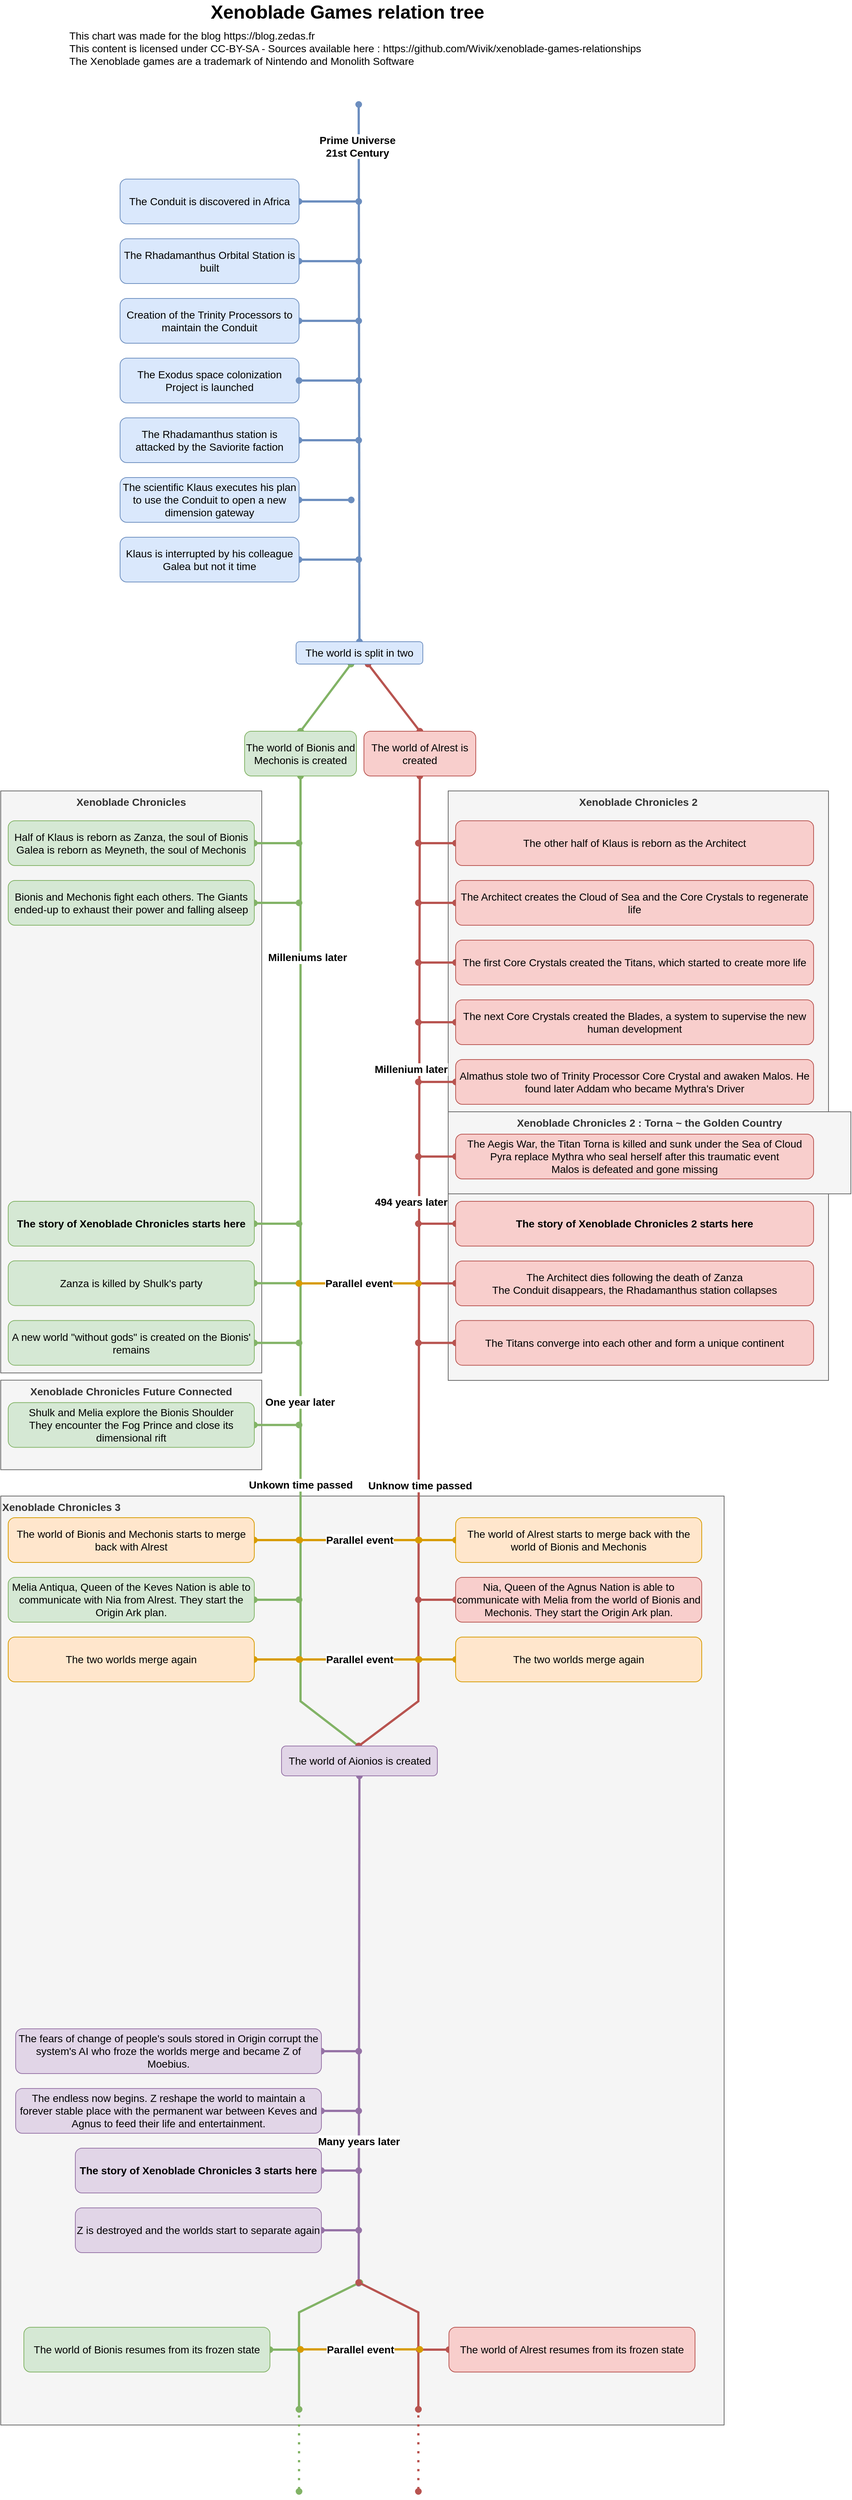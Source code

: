 <mxfile version="21.2.9" type="github">
  <diagram id="g0gpbgOEyBxve5Y06RnL" name="Page-1">
    <mxGraphModel dx="1830" dy="2279" grid="1" gridSize="10" guides="1" tooltips="1" connect="1" arrows="1" fold="1" page="1" pageScale="1" pageWidth="827" pageHeight="1169" math="0" shadow="0">
      <root>
        <mxCell id="0" />
        <mxCell id="1" parent="0" />
        <mxCell id="NbJ8_3fw0q7Cs4NqjaX1-93" value="Xenoblade Chronicles 3" style="rounded=0;whiteSpace=wrap;html=1;fontFamily=Helvetica;fontSize=14;fontStyle=1;verticalAlign=top;fillColor=#f5f5f5;strokeColor=#666666;fontColor=#333333;align=left;" parent="1" vertex="1">
          <mxGeometry x="-160" y="1865" width="970" height="1245" as="geometry" />
        </mxCell>
        <mxCell id="NbJ8_3fw0q7Cs4NqjaX1-61" value="Xenoblade Chronicles 2" style="rounded=0;whiteSpace=wrap;html=1;fontFamily=Helvetica;fontSize=14;fontStyle=1;verticalAlign=top;fillColor=#f5f5f5;strokeColor=#666666;fontColor=#333333;" parent="1" vertex="1">
          <mxGeometry x="440" y="920" width="510" height="790" as="geometry" />
        </mxCell>
        <mxCell id="NbJ8_3fw0q7Cs4NqjaX1-60" value="Xenoblade Chronicles 2 : Torna ~ the Golden Country" style="rounded=0;whiteSpace=wrap;html=1;fontFamily=Helvetica;fontSize=14;fontStyle=1;verticalAlign=top;fillColor=#f5f5f5;strokeColor=#666666;fontColor=#333333;" parent="1" vertex="1">
          <mxGeometry x="440" y="1350" width="540" height="110" as="geometry" />
        </mxCell>
        <mxCell id="NbJ8_3fw0q7Cs4NqjaX1-46" value="Xenoblade Chronicles Future Connected" style="rounded=0;whiteSpace=wrap;html=1;fontFamily=Helvetica;fontSize=14;fontStyle=1;verticalAlign=top;fillColor=#f5f5f5;strokeColor=#666666;fontColor=#333333;" parent="1" vertex="1">
          <mxGeometry x="-160" y="1709.71" width="350" height="120" as="geometry" />
        </mxCell>
        <mxCell id="NbJ8_3fw0q7Cs4NqjaX1-45" value="Xenoblade Chronicles" style="rounded=0;whiteSpace=wrap;html=1;fontFamily=Helvetica;fontSize=14;fontStyle=1;verticalAlign=top;fillColor=#f5f5f5;strokeColor=#666666;fontColor=#333333;" parent="1" vertex="1">
          <mxGeometry x="-160" y="920" width="350" height="780" as="geometry" />
        </mxCell>
        <mxCell id="NbJ8_3fw0q7Cs4NqjaX1-1" value="" style="endArrow=oval;html=1;rounded=0;strokeWidth=3;fillColor=#dae8fc;strokeColor=#6c8ebf;startArrow=oval;startFill=1;endFill=1;exitX=0.5;exitY=0;exitDx=0;exitDy=0;fontSize=14;" parent="1" source="NbJ8_3fw0q7Cs4NqjaX1-23" edge="1">
          <mxGeometry width="50" height="50" relative="1" as="geometry">
            <mxPoint x="320" y="720" as="sourcePoint" />
            <mxPoint x="320" as="targetPoint" />
          </mxGeometry>
        </mxCell>
        <mxCell id="NbJ8_3fw0q7Cs4NqjaX1-4" value="Prime Universe&lt;br style=&quot;font-size: 14px;&quot;&gt;21st Century" style="edgeLabel;html=1;align=center;verticalAlign=middle;resizable=0;points=[];fontStyle=1;fontSize=14;" parent="NbJ8_3fw0q7Cs4NqjaX1-1" vertex="1" connectable="0">
          <mxGeometry x="0.844" y="2" relative="1" as="geometry">
            <mxPoint as="offset" />
          </mxGeometry>
        </mxCell>
        <mxCell id="NbJ8_3fw0q7Cs4NqjaX1-2" value="Xenoblade Games relation tree" style="text;html=1;strokeColor=none;fillColor=none;align=center;verticalAlign=middle;whiteSpace=wrap;rounded=0;fontSize=25;fontStyle=1" parent="1" vertex="1">
          <mxGeometry x="55" y="-140" width="500" height="30" as="geometry" />
        </mxCell>
        <mxCell id="NbJ8_3fw0q7Cs4NqjaX1-10" style="edgeStyle=none;shape=connector;rounded=0;orthogonalLoop=1;jettySize=auto;html=1;labelBackgroundColor=default;fontFamily=Helvetica;fontSize=14;fontColor=default;startArrow=oval;startFill=1;endArrow=oval;endFill=1;strokeColor=#6c8ebf;strokeWidth=3;fillColor=#dae8fc;" parent="1" source="NbJ8_3fw0q7Cs4NqjaX1-9" edge="1">
          <mxGeometry relative="1" as="geometry">
            <mxPoint x="320" y="130" as="targetPoint" />
          </mxGeometry>
        </mxCell>
        <mxCell id="NbJ8_3fw0q7Cs4NqjaX1-9" value="The Conduit is discovered in Africa" style="rounded=1;whiteSpace=wrap;html=1;fontFamily=Helvetica;fontSize=14;fillColor=#dae8fc;strokeColor=#6c8ebf;" parent="1" vertex="1">
          <mxGeometry y="100" width="240" height="60" as="geometry" />
        </mxCell>
        <mxCell id="NbJ8_3fw0q7Cs4NqjaX1-12" style="edgeStyle=none;shape=connector;rounded=0;orthogonalLoop=1;jettySize=auto;html=1;labelBackgroundColor=default;fontFamily=Helvetica;fontSize=14;fontColor=default;startArrow=oval;startFill=1;endArrow=oval;endFill=1;strokeColor=#6c8ebf;strokeWidth=3;fillColor=#dae8fc;" parent="1" source="NbJ8_3fw0q7Cs4NqjaX1-11" edge="1">
          <mxGeometry relative="1" as="geometry">
            <mxPoint x="320" y="210" as="targetPoint" />
          </mxGeometry>
        </mxCell>
        <mxCell id="NbJ8_3fw0q7Cs4NqjaX1-11" value="The Rhadamanthus Orbital Station is built" style="rounded=1;whiteSpace=wrap;html=1;fontFamily=Helvetica;fontSize=14;fillColor=#dae8fc;strokeColor=#6c8ebf;" parent="1" vertex="1">
          <mxGeometry y="180" width="240" height="60" as="geometry" />
        </mxCell>
        <mxCell id="NbJ8_3fw0q7Cs4NqjaX1-14" style="edgeStyle=none;shape=connector;rounded=0;orthogonalLoop=1;jettySize=auto;html=1;labelBackgroundColor=default;fontFamily=Helvetica;fontSize=14;fontColor=default;startArrow=oval;startFill=1;endArrow=oval;endFill=1;strokeColor=#6c8ebf;strokeWidth=3;fillColor=#dae8fc;" parent="1" source="NbJ8_3fw0q7Cs4NqjaX1-13" edge="1">
          <mxGeometry relative="1" as="geometry">
            <mxPoint x="320" y="290" as="targetPoint" />
          </mxGeometry>
        </mxCell>
        <mxCell id="NbJ8_3fw0q7Cs4NqjaX1-13" value="Creation of the Trinity Processors to maintain the Conduit" style="rounded=1;whiteSpace=wrap;html=1;fontFamily=Helvetica;fontSize=14;fillColor=#dae8fc;strokeColor=#6c8ebf;" parent="1" vertex="1">
          <mxGeometry y="260" width="240" height="60" as="geometry" />
        </mxCell>
        <mxCell id="NbJ8_3fw0q7Cs4NqjaX1-16" style="edgeStyle=none;shape=connector;rounded=0;orthogonalLoop=1;jettySize=auto;html=1;labelBackgroundColor=default;fontFamily=Helvetica;fontSize=14;fontColor=default;startArrow=oval;startFill=1;endArrow=oval;endFill=1;strokeColor=#6c8ebf;strokeWidth=3;fillColor=#dae8fc;" parent="1" source="NbJ8_3fw0q7Cs4NqjaX1-15" edge="1">
          <mxGeometry relative="1" as="geometry">
            <mxPoint x="320" y="450" as="targetPoint" />
          </mxGeometry>
        </mxCell>
        <mxCell id="NbJ8_3fw0q7Cs4NqjaX1-15" value="The Rhadamanthus station is attacked by the Saviorite faction" style="rounded=1;whiteSpace=wrap;html=1;fontFamily=Helvetica;fontSize=14;fillColor=#dae8fc;strokeColor=#6c8ebf;" parent="1" vertex="1">
          <mxGeometry y="420" width="240" height="60" as="geometry" />
        </mxCell>
        <mxCell id="NbJ8_3fw0q7Cs4NqjaX1-18" style="edgeStyle=none;shape=connector;rounded=0;orthogonalLoop=1;jettySize=auto;html=1;labelBackgroundColor=default;fontFamily=Helvetica;fontSize=14;fontColor=default;startArrow=oval;startFill=1;endArrow=oval;endFill=1;strokeColor=#6c8ebf;strokeWidth=3;fillColor=#dae8fc;" parent="1" source="NbJ8_3fw0q7Cs4NqjaX1-17" edge="1">
          <mxGeometry relative="1" as="geometry">
            <mxPoint x="310" y="530" as="targetPoint" />
          </mxGeometry>
        </mxCell>
        <mxCell id="NbJ8_3fw0q7Cs4NqjaX1-17" value="The scientific Klaus executes his plan to use the Conduit to open a new dimension gateway" style="rounded=1;whiteSpace=wrap;html=1;fontFamily=Helvetica;fontSize=14;fillColor=#dae8fc;strokeColor=#6c8ebf;" parent="1" vertex="1">
          <mxGeometry y="500" width="240" height="60" as="geometry" />
        </mxCell>
        <mxCell id="NbJ8_3fw0q7Cs4NqjaX1-20" style="edgeStyle=none;shape=connector;rounded=0;orthogonalLoop=1;jettySize=auto;html=1;labelBackgroundColor=default;fontFamily=Helvetica;fontSize=14;fontColor=default;startArrow=oval;startFill=1;endArrow=oval;endFill=1;strokeColor=#6c8ebf;strokeWidth=3;fillColor=#dae8fc;" parent="1" source="NbJ8_3fw0q7Cs4NqjaX1-19" edge="1">
          <mxGeometry relative="1" as="geometry">
            <mxPoint x="320" y="610" as="targetPoint" />
          </mxGeometry>
        </mxCell>
        <mxCell id="NbJ8_3fw0q7Cs4NqjaX1-19" value="Klaus is interrupted by his colleague Galea but not it time" style="rounded=1;whiteSpace=wrap;html=1;fontFamily=Helvetica;fontSize=14;fillColor=#dae8fc;strokeColor=#6c8ebf;" parent="1" vertex="1">
          <mxGeometry y="580" width="240" height="60" as="geometry" />
        </mxCell>
        <mxCell id="NbJ8_3fw0q7Cs4NqjaX1-24" style="edgeStyle=none;shape=connector;rounded=0;orthogonalLoop=1;jettySize=auto;html=1;labelBackgroundColor=default;fontFamily=Helvetica;fontSize=14;fontColor=default;startArrow=oval;startFill=1;endArrow=oval;endFill=1;strokeColor=#82b366;strokeWidth=3;fillColor=#d5e8d4;entryX=0.5;entryY=0;entryDx=0;entryDy=0;" parent="1" source="NbJ8_3fw0q7Cs4NqjaX1-23" target="NbJ8_3fw0q7Cs4NqjaX1-26" edge="1">
          <mxGeometry relative="1" as="geometry">
            <mxPoint x="240" y="840" as="targetPoint" />
          </mxGeometry>
        </mxCell>
        <mxCell id="NbJ8_3fw0q7Cs4NqjaX1-25" style="edgeStyle=none;shape=connector;rounded=0;orthogonalLoop=1;jettySize=auto;html=1;labelBackgroundColor=default;fontFamily=Helvetica;fontSize=14;fontColor=default;startArrow=oval;startFill=1;endArrow=oval;endFill=1;strokeColor=#b85450;strokeWidth=3;fillColor=#f8cecc;entryX=0.5;entryY=0;entryDx=0;entryDy=0;" parent="1" source="NbJ8_3fw0q7Cs4NqjaX1-23" target="NbJ8_3fw0q7Cs4NqjaX1-27" edge="1">
          <mxGeometry relative="1" as="geometry">
            <mxPoint x="400" y="840" as="targetPoint" />
          </mxGeometry>
        </mxCell>
        <mxCell id="NbJ8_3fw0q7Cs4NqjaX1-23" value="The world is split in two" style="rounded=1;whiteSpace=wrap;html=1;fontFamily=Helvetica;fontSize=14;fillColor=#dae8fc;strokeColor=#6c8ebf;" parent="1" vertex="1">
          <mxGeometry x="236" y="720" width="170" height="30" as="geometry" />
        </mxCell>
        <mxCell id="NbJ8_3fw0q7Cs4NqjaX1-29" value="" style="edgeStyle=none;shape=connector;rounded=0;orthogonalLoop=1;jettySize=auto;html=1;labelBackgroundColor=default;fontFamily=Helvetica;fontSize=14;fontColor=default;startArrow=oval;startFill=1;endArrow=oval;endFill=1;strokeColor=#82b366;strokeWidth=3;fillColor=#d5e8d4;" parent="1" source="NbJ8_3fw0q7Cs4NqjaX1-26" edge="1">
          <mxGeometry relative="1" as="geometry">
            <mxPoint x="320" y="2200" as="targetPoint" />
            <Array as="points">
              <mxPoint x="242" y="2140" />
            </Array>
          </mxGeometry>
        </mxCell>
        <mxCell id="NbJ8_3fw0q7Cs4NqjaX1-35" value="Milleniums later" style="edgeLabel;html=1;align=center;verticalAlign=middle;resizable=0;points=[];fontSize=14;fontFamily=Helvetica;fontColor=default;fontStyle=1" parent="NbJ8_3fw0q7Cs4NqjaX1-29" vertex="1" connectable="0">
          <mxGeometry x="0.178" y="-1" relative="1" as="geometry">
            <mxPoint x="10" y="-546" as="offset" />
          </mxGeometry>
        </mxCell>
        <mxCell id="NbJ8_3fw0q7Cs4NqjaX1-69" value="One year later" style="edgeLabel;html=1;align=center;verticalAlign=middle;resizable=0;points=[];fontSize=14;fontFamily=Helvetica;fontColor=default;fontStyle=1" parent="NbJ8_3fw0q7Cs4NqjaX1-29" vertex="1" connectable="0">
          <mxGeometry x="0.529" y="-1" relative="1" as="geometry">
            <mxPoint y="-184" as="offset" />
          </mxGeometry>
        </mxCell>
        <mxCell id="NbJ8_3fw0q7Cs4NqjaX1-80" value="Unkown time passed" style="edgeLabel;html=1;align=center;verticalAlign=middle;resizable=0;points=[];fontSize=14;fontFamily=Helvetica;fontColor=default;fontStyle=1" parent="NbJ8_3fw0q7Cs4NqjaX1-29" vertex="1" connectable="0">
          <mxGeometry x="0.749" y="-2" relative="1" as="geometry">
            <mxPoint x="2" y="-221" as="offset" />
          </mxGeometry>
        </mxCell>
        <mxCell id="NbJ8_3fw0q7Cs4NqjaX1-26" value="The world of Bionis and Mechonis is created" style="rounded=1;whiteSpace=wrap;html=1;fontFamily=Helvetica;fontSize=14;fillColor=#d5e8d4;strokeColor=#82b366;" parent="1" vertex="1">
          <mxGeometry x="167" y="840" width="150" height="60" as="geometry" />
        </mxCell>
        <mxCell id="NbJ8_3fw0q7Cs4NqjaX1-47" style="edgeStyle=none;orthogonalLoop=1;jettySize=auto;html=1;fontFamily=Helvetica;fontSize=14;fontColor=default;startArrow=oval;startFill=1;endArrow=oval;endFill=1;rounded=0;strokeColor=#b85450;strokeWidth=3;fillColor=#f8cecc;" parent="1" source="NbJ8_3fw0q7Cs4NqjaX1-27" edge="1">
          <mxGeometry relative="1" as="geometry">
            <mxPoint x="320" y="2200" as="targetPoint" />
            <Array as="points">
              <mxPoint x="400" y="2140" />
            </Array>
          </mxGeometry>
        </mxCell>
        <mxCell id="NbJ8_3fw0q7Cs4NqjaX1-63" value="Millenium later" style="edgeLabel;html=1;align=center;verticalAlign=middle;resizable=0;points=[];fontSize=14;fontFamily=Helvetica;fontColor=default;fontStyle=1" parent="NbJ8_3fw0q7Cs4NqjaX1-47" vertex="1" connectable="0">
          <mxGeometry x="0.146" y="-3" relative="1" as="geometry">
            <mxPoint x="-8" y="-375" as="offset" />
          </mxGeometry>
        </mxCell>
        <mxCell id="NbJ8_3fw0q7Cs4NqjaX1-68" value="494 years later" style="edgeLabel;html=1;align=center;verticalAlign=middle;resizable=0;points=[];fontSize=14;fontFamily=Helvetica;fontColor=default;fontStyle=1" parent="NbJ8_3fw0q7Cs4NqjaX1-47" vertex="1" connectable="0">
          <mxGeometry x="0.775" y="-3" relative="1" as="geometry">
            <mxPoint x="-7" y="-619" as="offset" />
          </mxGeometry>
        </mxCell>
        <mxCell id="NbJ8_3fw0q7Cs4NqjaX1-81" value="Unknow time passed" style="edgeLabel;html=1;align=center;verticalAlign=middle;resizable=0;points=[];fontSize=14;fontFamily=Helvetica;fontColor=default;fontStyle=1" parent="NbJ8_3fw0q7Cs4NqjaX1-47" vertex="1" connectable="0">
          <mxGeometry x="0.605" y="1" relative="1" as="geometry">
            <mxPoint y="-125" as="offset" />
          </mxGeometry>
        </mxCell>
        <mxCell id="NbJ8_3fw0q7Cs4NqjaX1-27" value="The world of Alrest is created" style="rounded=1;whiteSpace=wrap;html=1;fontFamily=Helvetica;fontSize=14;fillColor=#f8cecc;strokeColor=#b85450;" parent="1" vertex="1">
          <mxGeometry x="327" y="840" width="150" height="60" as="geometry" />
        </mxCell>
        <mxCell id="NbJ8_3fw0q7Cs4NqjaX1-31" style="edgeStyle=none;shape=connector;rounded=0;orthogonalLoop=1;jettySize=auto;html=1;labelBackgroundColor=default;fontFamily=Helvetica;fontSize=14;fontColor=default;startArrow=oval;startFill=1;endArrow=oval;endFill=1;strokeColor=#82b366;strokeWidth=3;fillColor=#d5e8d4;" parent="1" source="NbJ8_3fw0q7Cs4NqjaX1-30" edge="1">
          <mxGeometry relative="1" as="geometry">
            <mxPoint x="240" y="990" as="targetPoint" />
          </mxGeometry>
        </mxCell>
        <mxCell id="NbJ8_3fw0q7Cs4NqjaX1-30" value="Half of Klaus is reborn as Zanza, the soul of Bionis&lt;br style=&quot;font-size: 14px;&quot;&gt;Galea is reborn as Meyneth, the soul of Mechonis" style="rounded=1;whiteSpace=wrap;html=1;fontFamily=Helvetica;fontSize=14;fillColor=#d5e8d4;strokeColor=#82b366;" parent="1" vertex="1">
          <mxGeometry x="-150" y="960" width="330" height="60" as="geometry" />
        </mxCell>
        <mxCell id="NbJ8_3fw0q7Cs4NqjaX1-34" style="edgeStyle=none;orthogonalLoop=1;jettySize=auto;html=1;fontFamily=Helvetica;fontSize=14;fontColor=default;startArrow=oval;startFill=1;endArrow=oval;endFill=1;rounded=0;strokeColor=#82b366;strokeWidth=3;fillColor=#d5e8d4;" parent="1" source="NbJ8_3fw0q7Cs4NqjaX1-33" edge="1">
          <mxGeometry relative="1" as="geometry">
            <mxPoint x="240" y="1070" as="targetPoint" />
          </mxGeometry>
        </mxCell>
        <mxCell id="NbJ8_3fw0q7Cs4NqjaX1-33" value="Bionis and Mechonis fight each others. The Giants ended-up to exhaust their power and falling alseep" style="rounded=1;whiteSpace=wrap;html=1;fontFamily=Helvetica;fontSize=14;fillColor=#d5e8d4;strokeColor=#82b366;" parent="1" vertex="1">
          <mxGeometry x="-150" y="1040" width="330" height="60" as="geometry" />
        </mxCell>
        <mxCell id="NbJ8_3fw0q7Cs4NqjaX1-37" style="edgeStyle=none;orthogonalLoop=1;jettySize=auto;html=1;fontFamily=Helvetica;fontSize=14;fontColor=default;startArrow=oval;startFill=1;endArrow=oval;endFill=1;rounded=0;strokeColor=#82b366;strokeWidth=3;fillColor=#d5e8d4;" parent="1" source="NbJ8_3fw0q7Cs4NqjaX1-36" edge="1">
          <mxGeometry relative="1" as="geometry">
            <mxPoint x="240" y="1500" as="targetPoint" />
          </mxGeometry>
        </mxCell>
        <mxCell id="NbJ8_3fw0q7Cs4NqjaX1-36" value="The story of Xenoblade Chronicles starts here" style="rounded=1;whiteSpace=wrap;html=1;fontFamily=Helvetica;fontSize=14;fillColor=#d5e8d4;strokeColor=#82b366;fontStyle=1" parent="1" vertex="1">
          <mxGeometry x="-150" y="1470" width="330" height="60" as="geometry" />
        </mxCell>
        <mxCell id="NbJ8_3fw0q7Cs4NqjaX1-39" style="edgeStyle=none;orthogonalLoop=1;jettySize=auto;html=1;fontFamily=Helvetica;fontSize=14;fontColor=default;startArrow=oval;startFill=1;endArrow=oval;endFill=1;rounded=0;strokeColor=#82b366;strokeWidth=3;fillColor=#d5e8d4;" parent="1" source="NbJ8_3fw0q7Cs4NqjaX1-38" edge="1">
          <mxGeometry relative="1" as="geometry">
            <mxPoint x="240" y="1579.71" as="targetPoint" />
          </mxGeometry>
        </mxCell>
        <mxCell id="NbJ8_3fw0q7Cs4NqjaX1-38" value="Zanza is killed by Shulk&#39;s party" style="rounded=1;whiteSpace=wrap;html=1;fontFamily=Helvetica;fontSize=14;fillColor=#d5e8d4;strokeColor=#82b366;" parent="1" vertex="1">
          <mxGeometry x="-150" y="1549.71" width="330" height="60" as="geometry" />
        </mxCell>
        <mxCell id="NbJ8_3fw0q7Cs4NqjaX1-41" style="edgeStyle=none;orthogonalLoop=1;jettySize=auto;html=1;fontFamily=Helvetica;fontSize=14;fontColor=default;startArrow=oval;startFill=1;endArrow=oval;endFill=1;rounded=0;strokeColor=#82b366;strokeWidth=3;fillColor=#d5e8d4;" parent="1" source="NbJ8_3fw0q7Cs4NqjaX1-40" edge="1">
          <mxGeometry relative="1" as="geometry">
            <mxPoint x="240" y="1659.71" as="targetPoint" />
          </mxGeometry>
        </mxCell>
        <mxCell id="NbJ8_3fw0q7Cs4NqjaX1-40" value="A new world &quot;without gods&quot; is created on the Bionis&#39; remains" style="rounded=1;whiteSpace=wrap;html=1;fontFamily=Helvetica;fontSize=14;fillColor=#d5e8d4;strokeColor=#82b366;" parent="1" vertex="1">
          <mxGeometry x="-150" y="1629.71" width="330" height="60" as="geometry" />
        </mxCell>
        <mxCell id="NbJ8_3fw0q7Cs4NqjaX1-43" style="edgeStyle=none;orthogonalLoop=1;jettySize=auto;html=1;fontFamily=Helvetica;fontSize=14;fontColor=default;startArrow=oval;startFill=1;endArrow=oval;endFill=1;rounded=0;strokeColor=#82b366;strokeWidth=3;fillColor=#d5e8d4;" parent="1" source="NbJ8_3fw0q7Cs4NqjaX1-42" edge="1">
          <mxGeometry relative="1" as="geometry">
            <mxPoint x="240" y="1769.71" as="targetPoint" />
          </mxGeometry>
        </mxCell>
        <mxCell id="NbJ8_3fw0q7Cs4NqjaX1-42" value="Shulk and Melia explore the Bionis Shoulder&lt;br style=&quot;font-size: 14px;&quot;&gt;They encounter the Fog Prince and close its dimensional rift" style="rounded=1;whiteSpace=wrap;html=1;fontFamily=Helvetica;fontSize=14;fillColor=#d5e8d4;strokeColor=#82b366;" parent="1" vertex="1">
          <mxGeometry x="-150" y="1739.71" width="330" height="60" as="geometry" />
        </mxCell>
        <mxCell id="NbJ8_3fw0q7Cs4NqjaX1-49" style="edgeStyle=none;orthogonalLoop=1;jettySize=auto;html=1;fontFamily=Helvetica;fontSize=14;fontColor=default;startArrow=oval;startFill=1;endArrow=oval;endFill=1;rounded=0;strokeColor=#b85450;strokeWidth=3;fillColor=#f8cecc;" parent="1" source="NbJ8_3fw0q7Cs4NqjaX1-48" edge="1">
          <mxGeometry relative="1" as="geometry">
            <mxPoint x="400" y="990" as="targetPoint" />
          </mxGeometry>
        </mxCell>
        <mxCell id="NbJ8_3fw0q7Cs4NqjaX1-48" value="The other half of Klaus is reborn as the Architect" style="rounded=1;whiteSpace=wrap;html=1;fontFamily=Helvetica;fontSize=14;fillColor=#f8cecc;strokeColor=#b85450;" parent="1" vertex="1">
          <mxGeometry x="450" y="960" width="480" height="60" as="geometry" />
        </mxCell>
        <mxCell id="NbJ8_3fw0q7Cs4NqjaX1-55" style="edgeStyle=none;orthogonalLoop=1;jettySize=auto;html=1;fontFamily=Helvetica;fontSize=14;fontColor=default;startArrow=oval;startFill=1;endArrow=oval;endFill=1;rounded=0;strokeColor=#b85450;strokeWidth=3;fillColor=#f8cecc;" parent="1" source="NbJ8_3fw0q7Cs4NqjaX1-50" edge="1">
          <mxGeometry relative="1" as="geometry">
            <mxPoint x="400" y="1070" as="targetPoint" />
          </mxGeometry>
        </mxCell>
        <mxCell id="NbJ8_3fw0q7Cs4NqjaX1-50" value="The Architect creates the Cloud of Sea and the Core Crystals to regenerate life" style="rounded=1;whiteSpace=wrap;html=1;fontFamily=Helvetica;fontSize=14;fillColor=#f8cecc;strokeColor=#b85450;" parent="1" vertex="1">
          <mxGeometry x="450" y="1040" width="480" height="60" as="geometry" />
        </mxCell>
        <mxCell id="NbJ8_3fw0q7Cs4NqjaX1-56" style="edgeStyle=none;orthogonalLoop=1;jettySize=auto;html=1;fontFamily=Helvetica;fontSize=14;fontColor=default;startArrow=oval;startFill=1;endArrow=oval;endFill=1;rounded=0;strokeColor=#b85450;strokeWidth=3;fillColor=#f8cecc;" parent="1" source="NbJ8_3fw0q7Cs4NqjaX1-51" edge="1">
          <mxGeometry relative="1" as="geometry">
            <mxPoint x="400" y="1150" as="targetPoint" />
          </mxGeometry>
        </mxCell>
        <mxCell id="NbJ8_3fw0q7Cs4NqjaX1-51" value="The first Core Crystals created the Titans, which started to create more life" style="rounded=1;whiteSpace=wrap;html=1;fontFamily=Helvetica;fontSize=14;fillColor=#f8cecc;strokeColor=#b85450;" parent="1" vertex="1">
          <mxGeometry x="450" y="1120" width="480" height="60" as="geometry" />
        </mxCell>
        <mxCell id="NbJ8_3fw0q7Cs4NqjaX1-57" style="edgeStyle=none;orthogonalLoop=1;jettySize=auto;html=1;fontFamily=Helvetica;fontSize=14;fontColor=default;startArrow=oval;startFill=1;endArrow=oval;endFill=1;rounded=0;strokeColor=#b85450;strokeWidth=3;fillColor=#f8cecc;" parent="1" source="NbJ8_3fw0q7Cs4NqjaX1-52" edge="1">
          <mxGeometry relative="1" as="geometry">
            <mxPoint x="400" y="1230" as="targetPoint" />
          </mxGeometry>
        </mxCell>
        <mxCell id="NbJ8_3fw0q7Cs4NqjaX1-52" value="The next Core Crystals created the Blades, a system to supervise the new human development" style="rounded=1;whiteSpace=wrap;html=1;fontFamily=Helvetica;fontSize=14;fillColor=#f8cecc;strokeColor=#b85450;" parent="1" vertex="1">
          <mxGeometry x="450" y="1200" width="480" height="60" as="geometry" />
        </mxCell>
        <mxCell id="NbJ8_3fw0q7Cs4NqjaX1-58" style="edgeStyle=none;orthogonalLoop=1;jettySize=auto;html=1;fontFamily=Helvetica;fontSize=14;fontColor=default;startArrow=oval;startFill=1;endArrow=oval;endFill=1;rounded=0;strokeColor=#b85450;strokeWidth=3;fillColor=#f8cecc;" parent="1" source="NbJ8_3fw0q7Cs4NqjaX1-53" edge="1">
          <mxGeometry relative="1" as="geometry">
            <mxPoint x="400" y="1310" as="targetPoint" />
          </mxGeometry>
        </mxCell>
        <mxCell id="NbJ8_3fw0q7Cs4NqjaX1-53" value="Almathus stole two of Trinity Processor Core Crystal and awaken Malos. He found later Addam who became Mythra&#39;s Driver" style="rounded=1;whiteSpace=wrap;html=1;fontFamily=Helvetica;fontSize=14;fillColor=#f8cecc;strokeColor=#b85450;" parent="1" vertex="1">
          <mxGeometry x="450" y="1280" width="480" height="60" as="geometry" />
        </mxCell>
        <mxCell id="NbJ8_3fw0q7Cs4NqjaX1-59" style="edgeStyle=none;orthogonalLoop=1;jettySize=auto;html=1;fontFamily=Helvetica;fontSize=14;fontColor=default;startArrow=oval;startFill=1;endArrow=oval;endFill=1;rounded=0;strokeColor=#b85450;strokeWidth=3;fillColor=#f8cecc;" parent="1" source="NbJ8_3fw0q7Cs4NqjaX1-54" edge="1">
          <mxGeometry relative="1" as="geometry">
            <mxPoint x="400" y="1410" as="targetPoint" />
          </mxGeometry>
        </mxCell>
        <mxCell id="NbJ8_3fw0q7Cs4NqjaX1-54" value="The Aegis War, the Titan Torna is killed and sunk under the Sea of Cloud&lt;br style=&quot;font-size: 14px;&quot;&gt;Pyra replace Mythra who seal herself after this traumatic event&lt;br style=&quot;font-size: 14px;&quot;&gt;Malos is defeated and gone missing" style="rounded=1;whiteSpace=wrap;html=1;fontFamily=Helvetica;fontSize=14;fillColor=#f8cecc;strokeColor=#b85450;" parent="1" vertex="1">
          <mxGeometry x="450" y="1380" width="480" height="60" as="geometry" />
        </mxCell>
        <mxCell id="NbJ8_3fw0q7Cs4NqjaX1-66" style="edgeStyle=none;orthogonalLoop=1;jettySize=auto;html=1;fontFamily=Helvetica;fontSize=11;fontColor=default;startArrow=oval;startFill=1;endArrow=oval;endFill=1;rounded=0;strokeColor=#b85450;strokeWidth=3;fillColor=#f8cecc;" parent="1" source="NbJ8_3fw0q7Cs4NqjaX1-64" edge="1">
          <mxGeometry relative="1" as="geometry">
            <mxPoint x="400" y="1500" as="targetPoint" />
          </mxGeometry>
        </mxCell>
        <mxCell id="NbJ8_3fw0q7Cs4NqjaX1-64" value="The story of Xenoblade Chronicles 2 starts here" style="rounded=1;whiteSpace=wrap;html=1;fontFamily=Helvetica;fontSize=14;fillColor=#f8cecc;strokeColor=#b85450;fontStyle=1" parent="1" vertex="1">
          <mxGeometry x="450" y="1470" width="480" height="60" as="geometry" />
        </mxCell>
        <mxCell id="NbJ8_3fw0q7Cs4NqjaX1-71" style="edgeStyle=none;orthogonalLoop=1;jettySize=auto;html=1;fontFamily=Helvetica;fontSize=11;fontColor=default;startArrow=oval;startFill=1;endArrow=oval;endFill=1;rounded=0;strokeColor=#b85450;strokeWidth=3;fillColor=#f8cecc;" parent="1" source="NbJ8_3fw0q7Cs4NqjaX1-70" edge="1">
          <mxGeometry relative="1" as="geometry">
            <mxPoint x="400" y="1580" as="targetPoint" />
          </mxGeometry>
        </mxCell>
        <mxCell id="NbJ8_3fw0q7Cs4NqjaX1-70" value="The Architect dies following the death of Zanza&lt;br&gt;The Conduit disappears, the Rhadamanthus station collapses" style="rounded=1;whiteSpace=wrap;html=1;fontFamily=Helvetica;fontSize=14;fillColor=#f8cecc;strokeColor=#b85450;fontStyle=0" parent="1" vertex="1">
          <mxGeometry x="450" y="1550" width="480" height="60" as="geometry" />
        </mxCell>
        <mxCell id="NbJ8_3fw0q7Cs4NqjaX1-72" value="Parallel event" style="endArrow=oval;html=1;fontFamily=Helvetica;fontSize=14;fontColor=default;rounded=0;strokeColor=#d79b00;startArrow=oval;startFill=1;endFill=1;strokeWidth=3;fillColor=#ffe6cc;fontStyle=1" parent="1" edge="1">
          <mxGeometry width="50" height="50" relative="1" as="geometry">
            <mxPoint x="240" y="1580" as="sourcePoint" />
            <mxPoint x="400" y="1580" as="targetPoint" />
          </mxGeometry>
        </mxCell>
        <mxCell id="NbJ8_3fw0q7Cs4NqjaX1-74" style="edgeStyle=none;orthogonalLoop=1;jettySize=auto;html=1;fontFamily=Helvetica;fontSize=11;fontColor=default;startArrow=oval;startFill=1;endArrow=oval;endFill=1;rounded=0;strokeColor=#b85450;strokeWidth=3;fillColor=#f8cecc;" parent="1" source="NbJ8_3fw0q7Cs4NqjaX1-73" edge="1">
          <mxGeometry relative="1" as="geometry">
            <mxPoint x="400" y="1659.71" as="targetPoint" />
          </mxGeometry>
        </mxCell>
        <mxCell id="NbJ8_3fw0q7Cs4NqjaX1-73" value="The Titans converge into each other and form a unique continent" style="rounded=1;whiteSpace=wrap;html=1;fontFamily=Helvetica;fontSize=14;fillColor=#f8cecc;strokeColor=#b85450;fontStyle=0" parent="1" vertex="1">
          <mxGeometry x="450" y="1629.71" width="480" height="60" as="geometry" />
        </mxCell>
        <mxCell id="NbJ8_3fw0q7Cs4NqjaX1-75" value="Parallel event" style="endArrow=oval;html=1;fontFamily=Helvetica;fontSize=14;fontColor=default;rounded=0;strokeColor=#d79b00;startArrow=oval;startFill=1;endFill=1;strokeWidth=3;fillColor=#ffe6cc;fontStyle=1" parent="1" edge="1">
          <mxGeometry width="50" height="50" relative="1" as="geometry">
            <mxPoint x="241" y="1924" as="sourcePoint" />
            <mxPoint x="401" y="1924" as="targetPoint" />
          </mxGeometry>
        </mxCell>
        <mxCell id="NbJ8_3fw0q7Cs4NqjaX1-78" style="edgeStyle=none;orthogonalLoop=1;jettySize=auto;html=1;fontFamily=Helvetica;fontSize=11;fontColor=default;startArrow=oval;startFill=1;endArrow=oval;endFill=1;fillColor=#ffe6cc;strokeColor=#d79b00;rounded=0;strokeWidth=3;" parent="1" source="NbJ8_3fw0q7Cs4NqjaX1-76" edge="1">
          <mxGeometry relative="1" as="geometry">
            <mxPoint x="240" y="1924" as="targetPoint" />
          </mxGeometry>
        </mxCell>
        <mxCell id="NbJ8_3fw0q7Cs4NqjaX1-76" value="The world of Bionis and Mechonis starts to merge back with Alrest" style="rounded=1;whiteSpace=wrap;html=1;fontFamily=Helvetica;fontSize=14;fillColor=#ffe6cc;strokeColor=#d79b00;" parent="1" vertex="1">
          <mxGeometry x="-150" y="1894" width="330" height="60" as="geometry" />
        </mxCell>
        <mxCell id="NbJ8_3fw0q7Cs4NqjaX1-79" style="edgeStyle=none;orthogonalLoop=1;jettySize=auto;html=1;fontFamily=Helvetica;fontSize=11;fontColor=default;startArrow=oval;startFill=1;endArrow=oval;endFill=1;fillColor=#ffe6cc;strokeColor=#d79b00;rounded=0;strokeWidth=3;" parent="1" source="NbJ8_3fw0q7Cs4NqjaX1-77" edge="1">
          <mxGeometry relative="1" as="geometry">
            <mxPoint x="400" y="1924" as="targetPoint" />
          </mxGeometry>
        </mxCell>
        <mxCell id="NbJ8_3fw0q7Cs4NqjaX1-77" value="The world of Alrest starts to merge back with the world of Bionis and Mechonis" style="rounded=1;whiteSpace=wrap;html=1;fontFamily=Helvetica;fontSize=14;fillColor=#ffe6cc;strokeColor=#d79b00;" parent="1" vertex="1">
          <mxGeometry x="450" y="1894" width="330" height="60" as="geometry" />
        </mxCell>
        <mxCell id="NbJ8_3fw0q7Cs4NqjaX1-91" style="edgeStyle=none;orthogonalLoop=1;jettySize=auto;html=1;fontFamily=Helvetica;fontSize=11;fontColor=default;startArrow=oval;startFill=1;endArrow=oval;endFill=1;rounded=0;strokeColor=#82b366;fillColor=#d5e8d4;strokeWidth=3;" parent="1" source="NbJ8_3fw0q7Cs4NqjaX1-82" edge="1">
          <mxGeometry relative="1" as="geometry">
            <mxPoint x="240" y="2004" as="targetPoint" />
          </mxGeometry>
        </mxCell>
        <mxCell id="NbJ8_3fw0q7Cs4NqjaX1-82" value="Melia Antiqua, Queen of the Keves Nation is able to communicate with Nia from Alrest. They start the Origin Ark plan." style="rounded=1;whiteSpace=wrap;html=1;fontFamily=Helvetica;fontSize=14;fillColor=#d5e8d4;strokeColor=#82b366;" parent="1" vertex="1">
          <mxGeometry x="-150" y="1974" width="330" height="60" as="geometry" />
        </mxCell>
        <mxCell id="NbJ8_3fw0q7Cs4NqjaX1-92" style="edgeStyle=none;orthogonalLoop=1;jettySize=auto;html=1;fontFamily=Helvetica;fontSize=11;fontColor=default;startArrow=oval;startFill=1;endArrow=oval;endFill=1;rounded=0;strokeColor=#b85450;fillColor=#f8cecc;strokeWidth=3;" parent="1" source="NbJ8_3fw0q7Cs4NqjaX1-83" edge="1">
          <mxGeometry relative="1" as="geometry">
            <mxPoint x="400" y="2004" as="targetPoint" />
          </mxGeometry>
        </mxCell>
        <mxCell id="NbJ8_3fw0q7Cs4NqjaX1-83" value="Nia, Queen of the Agnus Nation is able to communicate with Melia from the world of Bionis and Mechonis. They start the Origin Ark plan." style="rounded=1;whiteSpace=wrap;html=1;fontFamily=Helvetica;fontSize=14;fillColor=#f8cecc;strokeColor=#b85450;" parent="1" vertex="1">
          <mxGeometry x="450" y="1974" width="330" height="60" as="geometry" />
        </mxCell>
        <mxCell id="NbJ8_3fw0q7Cs4NqjaX1-84" value="Parallel event" style="endArrow=oval;html=1;fontFamily=Helvetica;fontSize=14;fontColor=default;rounded=0;strokeColor=#d79b00;startArrow=oval;startFill=1;endFill=1;strokeWidth=3;fillColor=#ffe6cc;fontStyle=1" parent="1" edge="1">
          <mxGeometry width="50" height="50" relative="1" as="geometry">
            <mxPoint x="241" y="2084" as="sourcePoint" />
            <mxPoint x="401" y="2084" as="targetPoint" />
          </mxGeometry>
        </mxCell>
        <mxCell id="NbJ8_3fw0q7Cs4NqjaX1-85" style="edgeStyle=none;orthogonalLoop=1;jettySize=auto;html=1;fontFamily=Helvetica;fontSize=11;fontColor=default;startArrow=oval;startFill=1;endArrow=oval;endFill=1;fillColor=#ffe6cc;strokeColor=#d79b00;rounded=0;strokeWidth=3;" parent="1" source="NbJ8_3fw0q7Cs4NqjaX1-86" edge="1">
          <mxGeometry relative="1" as="geometry">
            <mxPoint x="240" y="2084" as="targetPoint" />
          </mxGeometry>
        </mxCell>
        <mxCell id="NbJ8_3fw0q7Cs4NqjaX1-86" value="The two worlds merge again" style="rounded=1;whiteSpace=wrap;html=1;fontFamily=Helvetica;fontSize=14;fillColor=#ffe6cc;strokeColor=#d79b00;" parent="1" vertex="1">
          <mxGeometry x="-150" y="2054" width="330" height="60" as="geometry" />
        </mxCell>
        <mxCell id="NbJ8_3fw0q7Cs4NqjaX1-87" style="edgeStyle=none;orthogonalLoop=1;jettySize=auto;html=1;fontFamily=Helvetica;fontSize=11;fontColor=default;startArrow=oval;startFill=1;endArrow=oval;endFill=1;fillColor=#ffe6cc;strokeColor=#d79b00;rounded=0;strokeWidth=3;" parent="1" source="NbJ8_3fw0q7Cs4NqjaX1-88" edge="1">
          <mxGeometry relative="1" as="geometry">
            <mxPoint x="400" y="2084" as="targetPoint" />
          </mxGeometry>
        </mxCell>
        <mxCell id="NbJ8_3fw0q7Cs4NqjaX1-88" value="The two worlds merge again" style="rounded=1;whiteSpace=wrap;html=1;fontFamily=Helvetica;fontSize=14;fillColor=#ffe6cc;strokeColor=#d79b00;" parent="1" vertex="1">
          <mxGeometry x="450" y="2054" width="330" height="60" as="geometry" />
        </mxCell>
        <mxCell id="NbJ8_3fw0q7Cs4NqjaX1-94" value="Many years later" style="edgeStyle=none;orthogonalLoop=1;jettySize=auto;html=1;fontFamily=Helvetica;fontSize=14;fontColor=default;startArrow=oval;startFill=1;endArrow=oval;endFill=1;rounded=0;strokeColor=#9673a6;fillColor=#e1d5e7;strokeWidth=3;fontStyle=1" parent="1" source="NbJ8_3fw0q7Cs4NqjaX1-89" edge="1">
          <mxGeometry x="0.441" relative="1" as="geometry">
            <mxPoint x="320" y="2920" as="targetPoint" />
            <mxPoint as="offset" />
          </mxGeometry>
        </mxCell>
        <mxCell id="NbJ8_3fw0q7Cs4NqjaX1-89" value="The world of Aionios is created" style="rounded=1;whiteSpace=wrap;html=1;fontFamily=Helvetica;fontSize=14;fillColor=#e1d5e7;strokeColor=#9673a6;" parent="1" vertex="1">
          <mxGeometry x="216.5" y="2200" width="209" height="40" as="geometry" />
        </mxCell>
        <mxCell id="NbJ8_3fw0q7Cs4NqjaX1-108" style="edgeStyle=none;orthogonalLoop=1;jettySize=auto;html=1;fontFamily=Helvetica;fontSize=11;fontColor=default;startArrow=oval;startFill=1;endArrow=oval;endFill=1;rounded=0;strokeColor=#9673a6;fillColor=#e1d5e7;strokeWidth=3;" parent="1" source="NbJ8_3fw0q7Cs4NqjaX1-97" edge="1">
          <mxGeometry relative="1" as="geometry">
            <mxPoint x="320" y="2609" as="targetPoint" />
          </mxGeometry>
        </mxCell>
        <mxCell id="NbJ8_3fw0q7Cs4NqjaX1-97" value="The fears of change of people&#39;s souls stored in Origin corrupt the system&#39;s AI who froze the worlds merge and became Z of Moebius." style="rounded=1;whiteSpace=wrap;html=1;fontFamily=Helvetica;fontSize=14;fillColor=#e1d5e7;strokeColor=#9673a6;" parent="1" vertex="1">
          <mxGeometry x="-140" y="2579" width="410" height="60" as="geometry" />
        </mxCell>
        <mxCell id="NbJ8_3fw0q7Cs4NqjaX1-109" style="edgeStyle=none;orthogonalLoop=1;jettySize=auto;html=1;fontFamily=Helvetica;fontSize=11;fontColor=default;startArrow=oval;startFill=1;endArrow=oval;endFill=1;rounded=0;strokeColor=#9673a6;fillColor=#e1d5e7;strokeWidth=3;" parent="1" source="NbJ8_3fw0q7Cs4NqjaX1-98" edge="1">
          <mxGeometry relative="1" as="geometry">
            <mxPoint x="320" y="2689" as="targetPoint" />
          </mxGeometry>
        </mxCell>
        <mxCell id="NbJ8_3fw0q7Cs4NqjaX1-98" value="The endless now begins. Z reshape the world to maintain a forever stable place with the permanent war between Keves and Agnus to feed their life and entertainment." style="rounded=1;whiteSpace=wrap;html=1;fontFamily=Helvetica;fontSize=14;fillColor=#e1d5e7;strokeColor=#9673a6;" parent="1" vertex="1">
          <mxGeometry x="-140" y="2659" width="410" height="60" as="geometry" />
        </mxCell>
        <mxCell id="NbJ8_3fw0q7Cs4NqjaX1-110" style="edgeStyle=none;orthogonalLoop=1;jettySize=auto;html=1;fontFamily=Helvetica;fontSize=11;fontColor=default;startArrow=oval;startFill=1;endArrow=oval;endFill=1;rounded=0;strokeColor=#9673a6;fillColor=#e1d5e7;strokeWidth=3;" parent="1" source="NbJ8_3fw0q7Cs4NqjaX1-99" edge="1">
          <mxGeometry relative="1" as="geometry">
            <mxPoint x="320" y="2769" as="targetPoint" />
          </mxGeometry>
        </mxCell>
        <mxCell id="NbJ8_3fw0q7Cs4NqjaX1-99" value="The story of Xenoblade Chronicles 3 starts here" style="rounded=1;whiteSpace=wrap;html=1;fontFamily=Helvetica;fontSize=14;fillColor=#e1d5e7;strokeColor=#9673a6;fontStyle=1" parent="1" vertex="1">
          <mxGeometry x="-60" y="2739" width="330" height="60" as="geometry" />
        </mxCell>
        <mxCell id="NbJ8_3fw0q7Cs4NqjaX1-111" style="edgeStyle=none;orthogonalLoop=1;jettySize=auto;html=1;fontFamily=Helvetica;fontSize=11;fontColor=default;startArrow=oval;startFill=1;endArrow=oval;endFill=1;rounded=0;strokeColor=#9673a6;fillColor=#e1d5e7;strokeWidth=3;" parent="1" source="NbJ8_3fw0q7Cs4NqjaX1-100" edge="1">
          <mxGeometry relative="1" as="geometry">
            <mxPoint x="320" y="2849" as="targetPoint" />
          </mxGeometry>
        </mxCell>
        <mxCell id="NbJ8_3fw0q7Cs4NqjaX1-100" value="Z is destroyed and the worlds start to separate again" style="rounded=1;whiteSpace=wrap;html=1;fontFamily=Helvetica;fontSize=14;fillColor=#e1d5e7;strokeColor=#9673a6;" parent="1" vertex="1">
          <mxGeometry x="-60" y="2819" width="330" height="60" as="geometry" />
        </mxCell>
        <mxCell id="NbJ8_3fw0q7Cs4NqjaX1-102" style="edgeStyle=none;orthogonalLoop=1;jettySize=auto;html=1;fontFamily=Helvetica;fontSize=11;fontColor=default;startArrow=oval;startFill=1;endArrow=oval;endFill=1;rounded=0;strokeColor=#82b366;fillColor=#d5e8d4;strokeWidth=3;" parent="1" edge="1">
          <mxGeometry relative="1" as="geometry">
            <mxPoint x="240" y="3089" as="targetPoint" />
            <mxPoint x="321.449" y="2919" as="sourcePoint" />
            <Array as="points">
              <mxPoint x="240" y="2959" />
            </Array>
          </mxGeometry>
        </mxCell>
        <mxCell id="NbJ8_3fw0q7Cs4NqjaX1-103" style="edgeStyle=none;orthogonalLoop=1;jettySize=auto;html=1;fontFamily=Helvetica;fontSize=11;fontColor=default;startArrow=oval;startFill=1;endArrow=oval;endFill=1;rounded=0;strokeColor=#b85450;fillColor=#f8cecc;strokeWidth=3;" parent="1" edge="1">
          <mxGeometry relative="1" as="geometry">
            <mxPoint x="320" y="2919" as="targetPoint" />
            <mxPoint x="400" y="3089" as="sourcePoint" />
            <Array as="points">
              <mxPoint x="400" y="2959" />
            </Array>
          </mxGeometry>
        </mxCell>
        <mxCell id="NbJ8_3fw0q7Cs4NqjaX1-112" style="edgeStyle=none;orthogonalLoop=1;jettySize=auto;html=1;fontFamily=Helvetica;fontSize=11;fontColor=default;startArrow=oval;startFill=1;endArrow=oval;endFill=1;rounded=0;strokeColor=#82b366;fillColor=#d5e8d4;strokeWidth=3;" parent="1" source="NbJ8_3fw0q7Cs4NqjaX1-104" edge="1">
          <mxGeometry relative="1" as="geometry">
            <mxPoint x="241" y="3009.0" as="targetPoint" />
          </mxGeometry>
        </mxCell>
        <mxCell id="NbJ8_3fw0q7Cs4NqjaX1-104" value="The world of Bionis resumes from its frozen state" style="rounded=1;whiteSpace=wrap;html=1;fontFamily=Helvetica;fontSize=14;fillColor=#d5e8d4;strokeColor=#82b366;" parent="1" vertex="1">
          <mxGeometry x="-129" y="2979" width="330" height="60" as="geometry" />
        </mxCell>
        <mxCell id="NbJ8_3fw0q7Cs4NqjaX1-113" style="edgeStyle=none;orthogonalLoop=1;jettySize=auto;html=1;fontFamily=Helvetica;fontSize=11;fontColor=default;startArrow=oval;startFill=1;endArrow=oval;endFill=1;rounded=0;strokeColor=#b85450;fillColor=#f8cecc;strokeWidth=3;" parent="1" source="NbJ8_3fw0q7Cs4NqjaX1-105" edge="1">
          <mxGeometry relative="1" as="geometry">
            <mxPoint x="401" y="3009.0" as="targetPoint" />
          </mxGeometry>
        </mxCell>
        <mxCell id="NbJ8_3fw0q7Cs4NqjaX1-105" value="The world of Alrest resumes from its frozen state" style="rounded=1;whiteSpace=wrap;html=1;fontFamily=Helvetica;fontSize=14;fillColor=#f8cecc;strokeColor=#b85450;" parent="1" vertex="1">
          <mxGeometry x="441" y="2979" width="330" height="60" as="geometry" />
        </mxCell>
        <mxCell id="NbJ8_3fw0q7Cs4NqjaX1-106" value="" style="endArrow=oval;dashed=1;html=1;dashPattern=1 3;strokeWidth=3;fontFamily=Helvetica;fontSize=11;fontColor=default;rounded=0;strokeColor=#82b366;startArrow=oval;startFill=1;endFill=1;fillColor=#d5e8d4;" parent="1" edge="1">
          <mxGeometry width="50" height="50" relative="1" as="geometry">
            <mxPoint x="240" y="3199" as="sourcePoint" />
            <mxPoint x="240" y="3089" as="targetPoint" />
          </mxGeometry>
        </mxCell>
        <mxCell id="NbJ8_3fw0q7Cs4NqjaX1-107" value="" style="endArrow=oval;dashed=1;html=1;dashPattern=1 3;strokeWidth=3;fontFamily=Helvetica;fontSize=11;fontColor=default;rounded=0;strokeColor=#b85450;startArrow=oval;startFill=1;endFill=1;fillColor=#f8cecc;" parent="1" edge="1">
          <mxGeometry width="50" height="50" relative="1" as="geometry">
            <mxPoint x="400" y="3199" as="sourcePoint" />
            <mxPoint x="400" y="3089" as="targetPoint" />
          </mxGeometry>
        </mxCell>
        <mxCell id="NbJ8_3fw0q7Cs4NqjaX1-114" value="Parallel event" style="endArrow=oval;html=1;fontFamily=Helvetica;fontSize=14;fontColor=default;rounded=0;strokeColor=#d79b00;startArrow=oval;startFill=1;endFill=1;strokeWidth=3;fillColor=#ffe6cc;fontStyle=1" parent="1" edge="1">
          <mxGeometry width="50" height="50" relative="1" as="geometry">
            <mxPoint x="242" y="3008.64" as="sourcePoint" />
            <mxPoint x="402" y="3008.64" as="targetPoint" />
          </mxGeometry>
        </mxCell>
        <mxCell id="NbJ8_3fw0q7Cs4NqjaX1-117" value="This chart was made for the blog https://blog.zedas.fr&lt;br&gt;This content is licensed under CC-BY-SA - Sources available here :&amp;nbsp;https://github.com/Wivik/xenoblade-games-relationships&lt;br&gt;The Xenoblade games are a trademark of Nintendo and Monolith Software" style="text;html=1;strokeColor=none;fillColor=none;align=left;verticalAlign=middle;whiteSpace=wrap;rounded=0;fontFamily=Helvetica;fontSize=14;fontColor=default;" parent="1" vertex="1">
          <mxGeometry x="-70" y="-110" width="870" height="70" as="geometry" />
        </mxCell>
        <mxCell id="iFHiLBqIQtuAE0wwK_Q7-1" value="The Exodus space colonization Project is launched" style="rounded=1;whiteSpace=wrap;html=1;fontFamily=Helvetica;fontSize=14;fillColor=#dae8fc;strokeColor=#6c8ebf;" vertex="1" parent="1">
          <mxGeometry y="340" width="240" height="60" as="geometry" />
        </mxCell>
        <mxCell id="iFHiLBqIQtuAE0wwK_Q7-2" style="edgeStyle=none;shape=connector;rounded=0;orthogonalLoop=1;jettySize=auto;html=1;labelBackgroundColor=default;fontFamily=Helvetica;fontSize=14;fontColor=default;startArrow=oval;startFill=1;endArrow=oval;endFill=1;strokeColor=#6c8ebf;strokeWidth=3;fillColor=#dae8fc;exitX=1;exitY=0.5;exitDx=0;exitDy=0;exitPerimeter=0;" edge="1" parent="1" source="iFHiLBqIQtuAE0wwK_Q7-1">
          <mxGeometry relative="1" as="geometry">
            <mxPoint x="320" y="370" as="targetPoint" />
            <mxPoint x="250" y="389.5" as="sourcePoint" />
          </mxGeometry>
        </mxCell>
      </root>
    </mxGraphModel>
  </diagram>
</mxfile>
